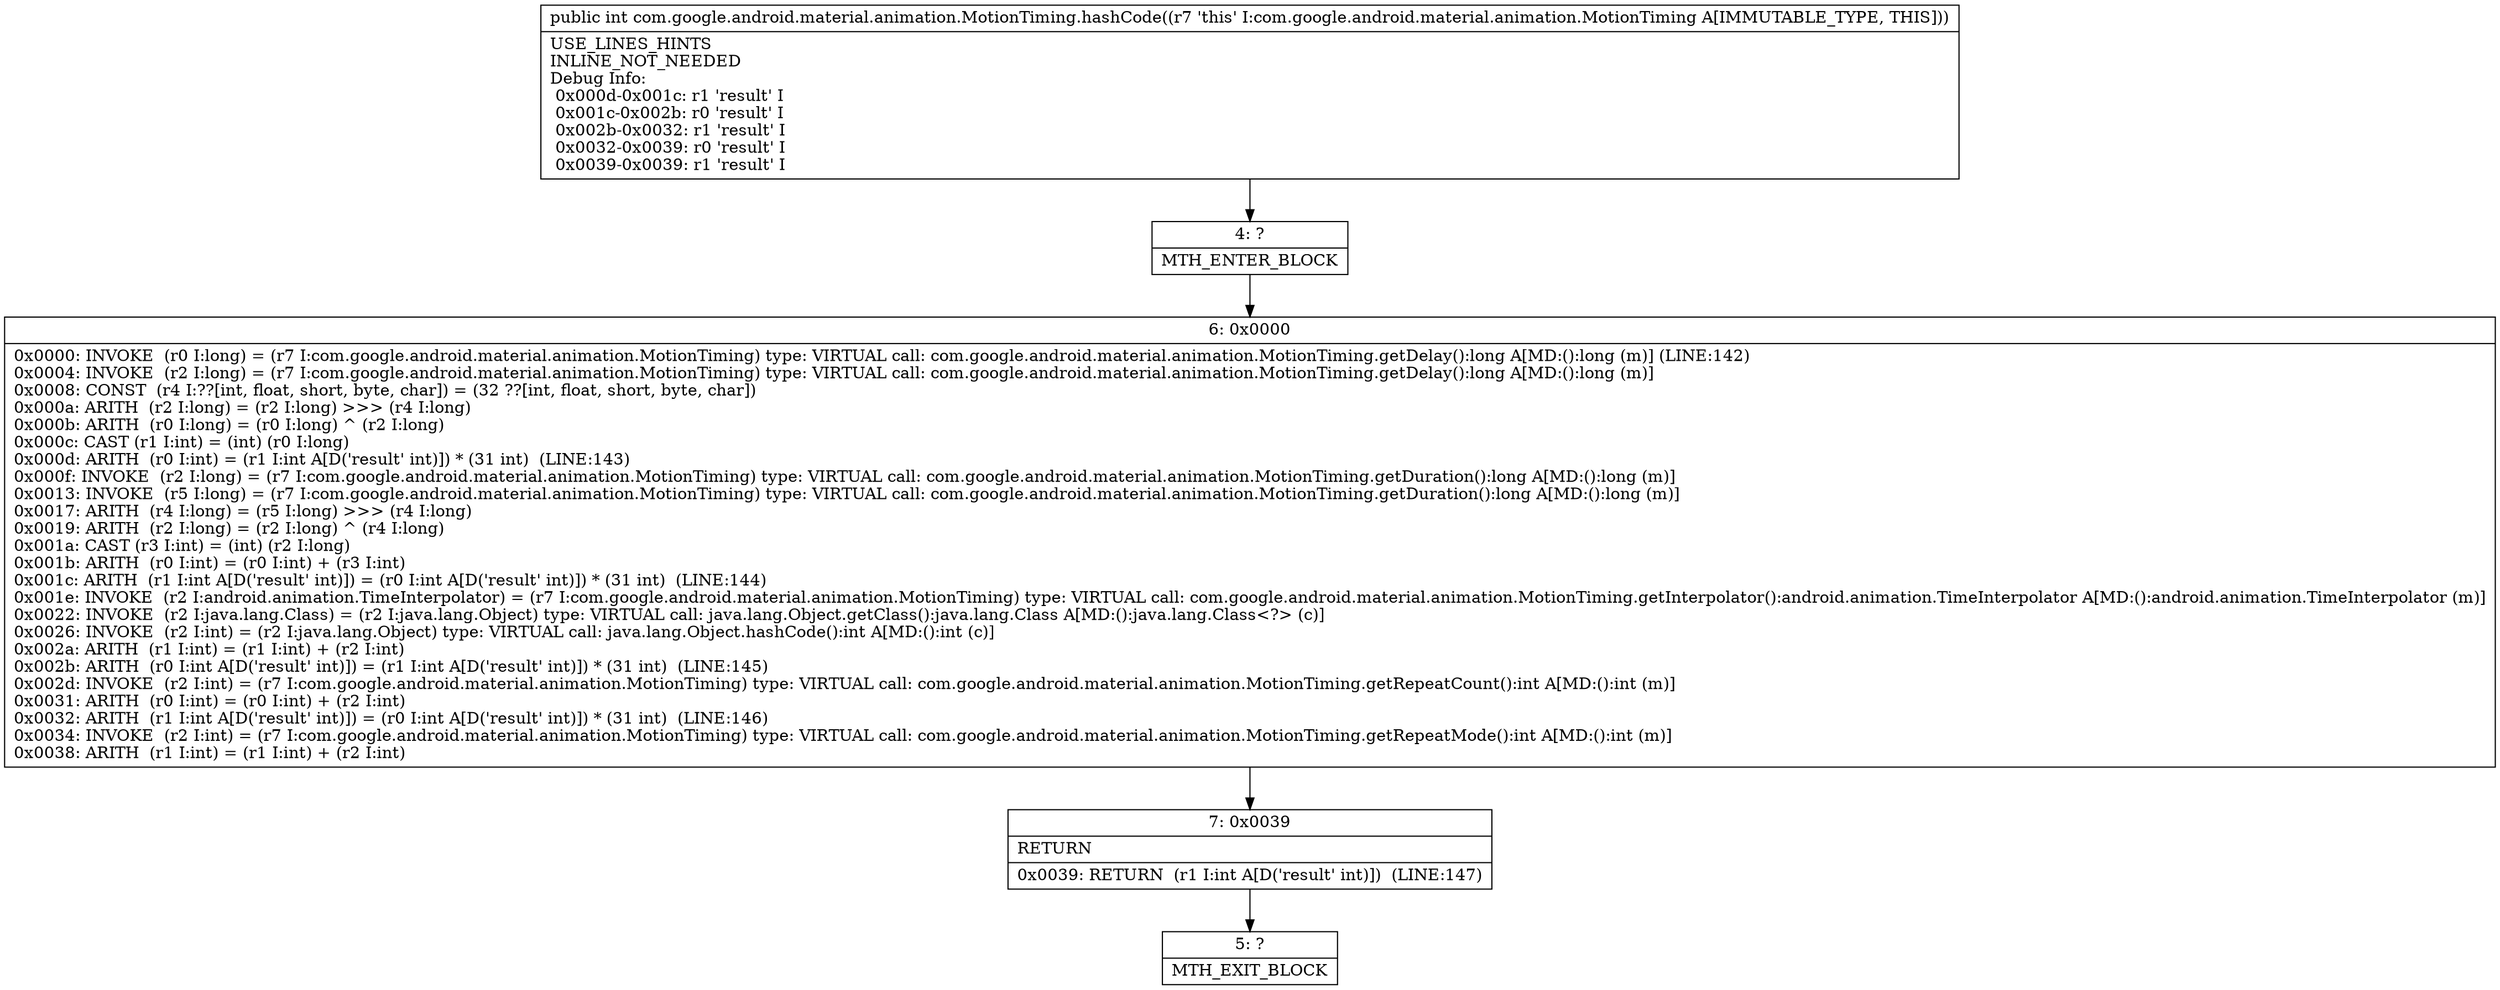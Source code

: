 digraph "CFG forcom.google.android.material.animation.MotionTiming.hashCode()I" {
Node_4 [shape=record,label="{4\:\ ?|MTH_ENTER_BLOCK\l}"];
Node_6 [shape=record,label="{6\:\ 0x0000|0x0000: INVOKE  (r0 I:long) = (r7 I:com.google.android.material.animation.MotionTiming) type: VIRTUAL call: com.google.android.material.animation.MotionTiming.getDelay():long A[MD:():long (m)] (LINE:142)\l0x0004: INVOKE  (r2 I:long) = (r7 I:com.google.android.material.animation.MotionTiming) type: VIRTUAL call: com.google.android.material.animation.MotionTiming.getDelay():long A[MD:():long (m)]\l0x0008: CONST  (r4 I:??[int, float, short, byte, char]) = (32 ??[int, float, short, byte, char]) \l0x000a: ARITH  (r2 I:long) = (r2 I:long) \>\>\> (r4 I:long) \l0x000b: ARITH  (r0 I:long) = (r0 I:long) ^ (r2 I:long) \l0x000c: CAST (r1 I:int) = (int) (r0 I:long) \l0x000d: ARITH  (r0 I:int) = (r1 I:int A[D('result' int)]) * (31 int)  (LINE:143)\l0x000f: INVOKE  (r2 I:long) = (r7 I:com.google.android.material.animation.MotionTiming) type: VIRTUAL call: com.google.android.material.animation.MotionTiming.getDuration():long A[MD:():long (m)]\l0x0013: INVOKE  (r5 I:long) = (r7 I:com.google.android.material.animation.MotionTiming) type: VIRTUAL call: com.google.android.material.animation.MotionTiming.getDuration():long A[MD:():long (m)]\l0x0017: ARITH  (r4 I:long) = (r5 I:long) \>\>\> (r4 I:long) \l0x0019: ARITH  (r2 I:long) = (r2 I:long) ^ (r4 I:long) \l0x001a: CAST (r3 I:int) = (int) (r2 I:long) \l0x001b: ARITH  (r0 I:int) = (r0 I:int) + (r3 I:int) \l0x001c: ARITH  (r1 I:int A[D('result' int)]) = (r0 I:int A[D('result' int)]) * (31 int)  (LINE:144)\l0x001e: INVOKE  (r2 I:android.animation.TimeInterpolator) = (r7 I:com.google.android.material.animation.MotionTiming) type: VIRTUAL call: com.google.android.material.animation.MotionTiming.getInterpolator():android.animation.TimeInterpolator A[MD:():android.animation.TimeInterpolator (m)]\l0x0022: INVOKE  (r2 I:java.lang.Class) = (r2 I:java.lang.Object) type: VIRTUAL call: java.lang.Object.getClass():java.lang.Class A[MD:():java.lang.Class\<?\> (c)]\l0x0026: INVOKE  (r2 I:int) = (r2 I:java.lang.Object) type: VIRTUAL call: java.lang.Object.hashCode():int A[MD:():int (c)]\l0x002a: ARITH  (r1 I:int) = (r1 I:int) + (r2 I:int) \l0x002b: ARITH  (r0 I:int A[D('result' int)]) = (r1 I:int A[D('result' int)]) * (31 int)  (LINE:145)\l0x002d: INVOKE  (r2 I:int) = (r7 I:com.google.android.material.animation.MotionTiming) type: VIRTUAL call: com.google.android.material.animation.MotionTiming.getRepeatCount():int A[MD:():int (m)]\l0x0031: ARITH  (r0 I:int) = (r0 I:int) + (r2 I:int) \l0x0032: ARITH  (r1 I:int A[D('result' int)]) = (r0 I:int A[D('result' int)]) * (31 int)  (LINE:146)\l0x0034: INVOKE  (r2 I:int) = (r7 I:com.google.android.material.animation.MotionTiming) type: VIRTUAL call: com.google.android.material.animation.MotionTiming.getRepeatMode():int A[MD:():int (m)]\l0x0038: ARITH  (r1 I:int) = (r1 I:int) + (r2 I:int) \l}"];
Node_7 [shape=record,label="{7\:\ 0x0039|RETURN\l|0x0039: RETURN  (r1 I:int A[D('result' int)])  (LINE:147)\l}"];
Node_5 [shape=record,label="{5\:\ ?|MTH_EXIT_BLOCK\l}"];
MethodNode[shape=record,label="{public int com.google.android.material.animation.MotionTiming.hashCode((r7 'this' I:com.google.android.material.animation.MotionTiming A[IMMUTABLE_TYPE, THIS]))  | USE_LINES_HINTS\lINLINE_NOT_NEEDED\lDebug Info:\l  0x000d\-0x001c: r1 'result' I\l  0x001c\-0x002b: r0 'result' I\l  0x002b\-0x0032: r1 'result' I\l  0x0032\-0x0039: r0 'result' I\l  0x0039\-0x0039: r1 'result' I\l}"];
MethodNode -> Node_4;Node_4 -> Node_6;
Node_6 -> Node_7;
Node_7 -> Node_5;
}

